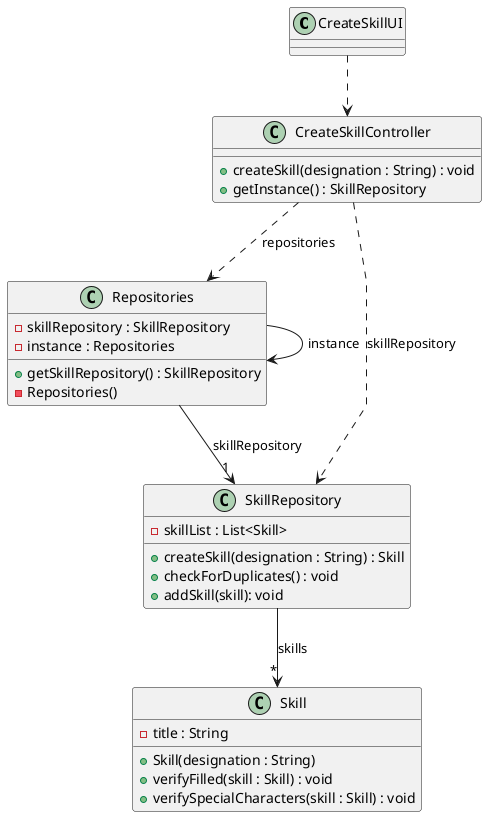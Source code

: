 @startuml
skinparam packageStyle rectangle
skinparam shadowing false
skinparam linetype polyline

'left to right direction

class CreateSkillUI {
}

class CreateSkillController {
    +createSkill(designation : String) : void
    +getInstance() : SkillRepository
}

class Repositories {
    +getSkillRepository() : SkillRepository
    -skillRepository : SkillRepository
            - instance : Repositories
            - Repositories()
}

class SkillRepository {
    - skillList : List<Skill>
    +createSkill(designation : String) : Skill
    +checkForDuplicates() : void
    +addSkill(skill): void
}

class Skill {
    - title : String
    + Skill(designation : String)
    +verifyFilled(skill : Skill) : void
    +verifySpecialCharacters(skill : Skill) : void
}

CreateSkillUI ..> CreateSkillController
Repositories --> "1" SkillRepository : skillRepository
Repositories --> Repositories : instance
SkillRepository --> "*" Skill : skills
CreateSkillController ..> Repositories : repositories
CreateSkillController ..> SkillRepository : skillRepository

@enduml
